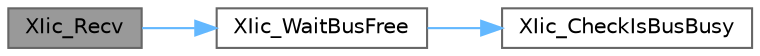 digraph "XIic_Recv"
{
 // LATEX_PDF_SIZE
  bgcolor="transparent";
  edge [fontname=Helvetica,fontsize=10,labelfontname=Helvetica,labelfontsize=10];
  node [fontname=Helvetica,fontsize=10,shape=box,height=0.2,width=0.4];
  rankdir="LR";
  Node1 [id="Node000001",label="XIic_Recv",height=0.2,width=0.4,color="gray40", fillcolor="grey60", style="filled", fontcolor="black",tooltip=" "];
  Node1 -> Node2 [id="edge1_Node000001_Node000002",color="steelblue1",style="solid",tooltip=" "];
  Node2 [id="Node000002",label="XIic_WaitBusFree",height=0.2,width=0.4,color="grey40", fillcolor="white", style="filled",URL="$xiic__l_8c.html#a90f3806cf4817250596f6f68f2c066a3",tooltip=" "];
  Node2 -> Node3 [id="edge2_Node000002_Node000003",color="steelblue1",style="solid",tooltip=" "];
  Node3 [id="Node000003",label="XIic_CheckIsBusBusy",height=0.2,width=0.4,color="grey40", fillcolor="white", style="filled",URL="$xiic__l_8c.html#a666950a34ecedafb419839935b62fb7f",tooltip=" "];
}
